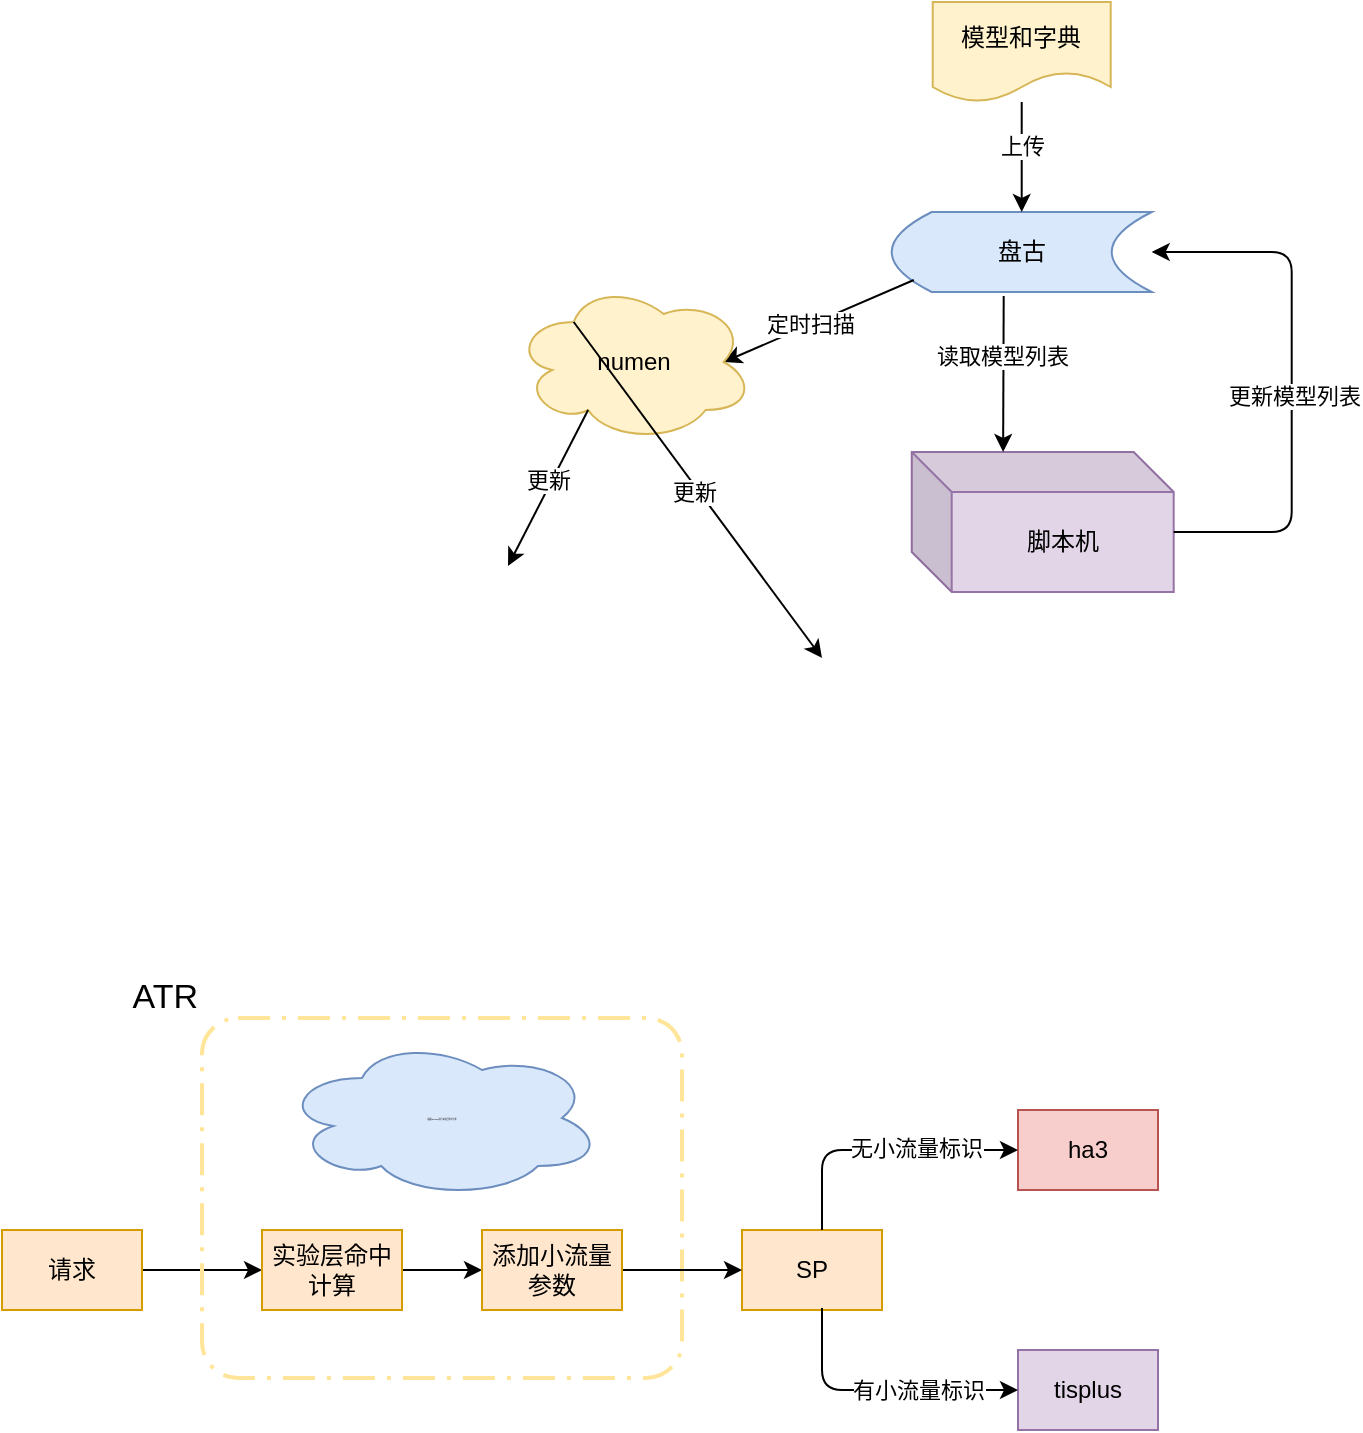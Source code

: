 <mxfile version="14.6.0" type="github" pages="4">
  <diagram id="InMWxSJefQ58CK32utLM" name="Page-1">
    <mxGraphModel dx="946" dy="1760" grid="0" gridSize="10" guides="1" tooltips="1" connect="1" arrows="1" fold="1" page="1" pageScale="1" pageWidth="827" pageHeight="1169" math="0" shadow="0">
      <root>
        <mxCell id="0" />
        <mxCell id="1" parent="0" />
        <mxCell id="3Udsocq5uYUNpA8dMBoy-1" value="SP" style="rounded=0;whiteSpace=wrap;html=1;fillColor=#ffe6cc;strokeColor=#d79b00;" vertex="1" parent="1">
          <mxGeometry x="390" y="326" width="70" height="40" as="geometry" />
        </mxCell>
        <mxCell id="3Udsocq5uYUNpA8dMBoy-2" value="ha3" style="rounded=0;whiteSpace=wrap;html=1;fillColor=#f8cecc;strokeColor=#b85450;" vertex="1" parent="1">
          <mxGeometry x="528" y="266" width="70" height="40" as="geometry" />
        </mxCell>
        <mxCell id="3Udsocq5uYUNpA8dMBoy-3" value="tisplus" style="rounded=0;whiteSpace=wrap;html=1;fillColor=#e1d5e7;strokeColor=#9673a6;" vertex="1" parent="1">
          <mxGeometry x="528" y="386" width="70" height="40" as="geometry" />
        </mxCell>
        <mxCell id="3Udsocq5uYUNpA8dMBoy-7" value="" style="endArrow=classic;html=1;entryX=0;entryY=0.5;entryDx=0;entryDy=0;" edge="1" parent="1" target="3Udsocq5uYUNpA8dMBoy-2">
          <mxGeometry width="50" height="50" relative="1" as="geometry">
            <mxPoint x="430" y="326" as="sourcePoint" />
            <mxPoint x="580" y="276" as="targetPoint" />
            <Array as="points">
              <mxPoint x="430" y="286" />
            </Array>
          </mxGeometry>
        </mxCell>
        <mxCell id="3Udsocq5uYUNpA8dMBoy-28" value="无小流量标识" style="edgeLabel;html=1;align=center;verticalAlign=middle;resizable=0;points=[];" vertex="1" connectable="0" parent="3Udsocq5uYUNpA8dMBoy-7">
          <mxGeometry x="0.253" y="1" relative="1" as="geometry">
            <mxPoint as="offset" />
          </mxGeometry>
        </mxCell>
        <mxCell id="3Udsocq5uYUNpA8dMBoy-8" value="" style="endArrow=classic;html=1;" edge="1" parent="1" target="3Udsocq5uYUNpA8dMBoy-3">
          <mxGeometry width="50" height="50" relative="1" as="geometry">
            <mxPoint x="430" y="365" as="sourcePoint" />
            <mxPoint x="580" y="406" as="targetPoint" />
            <Array as="points">
              <mxPoint x="430" y="406" />
            </Array>
          </mxGeometry>
        </mxCell>
        <mxCell id="3Udsocq5uYUNpA8dMBoy-29" value="有小流量标识" style="edgeLabel;html=1;align=center;verticalAlign=middle;resizable=0;points=[];" vertex="1" connectable="0" parent="3Udsocq5uYUNpA8dMBoy-8">
          <mxGeometry x="0.278" relative="1" as="geometry">
            <mxPoint as="offset" />
          </mxGeometry>
        </mxCell>
        <mxCell id="3Udsocq5uYUNpA8dMBoy-10" value="脚本机" style="shape=cube;whiteSpace=wrap;html=1;boundedLbl=1;backgroundOutline=1;darkOpacity=0.05;darkOpacity2=0.1;fillColor=#e1d5e7;strokeColor=#9673a6;" vertex="1" parent="1">
          <mxGeometry x="474.85" y="-63" width="131" height="70" as="geometry" />
        </mxCell>
        <mxCell id="3Udsocq5uYUNpA8dMBoy-11" value="盘古" style="shape=dataStorage;whiteSpace=wrap;html=1;fixedSize=1;fillColor=#dae8fc;strokeColor=#6c8ebf;" vertex="1" parent="1">
          <mxGeometry x="464.85" y="-183" width="130" height="40" as="geometry" />
        </mxCell>
        <mxCell id="3Udsocq5uYUNpA8dMBoy-14" value="" style="endArrow=classic;html=1;entryX=0.349;entryY=0;entryDx=0;entryDy=0;entryPerimeter=0;" edge="1" parent="1" target="3Udsocq5uYUNpA8dMBoy-10">
          <mxGeometry width="50" height="50" relative="1" as="geometry">
            <mxPoint x="520.85" y="-141" as="sourcePoint" />
            <mxPoint x="586.85" y="-163" as="targetPoint" />
          </mxGeometry>
        </mxCell>
        <mxCell id="3Udsocq5uYUNpA8dMBoy-15" value="读取模型列表" style="edgeLabel;html=1;align=center;verticalAlign=middle;resizable=0;points=[];" vertex="1" connectable="0" parent="3Udsocq5uYUNpA8dMBoy-14">
          <mxGeometry x="-0.24" y="-1" relative="1" as="geometry">
            <mxPoint as="offset" />
          </mxGeometry>
        </mxCell>
        <mxCell id="3Udsocq5uYUNpA8dMBoy-17" value="" style="endArrow=classic;html=1;entryX=1;entryY=0.5;entryDx=0;entryDy=0;" edge="1" parent="1" target="3Udsocq5uYUNpA8dMBoy-11">
          <mxGeometry width="50" height="50" relative="1" as="geometry">
            <mxPoint x="605.85" y="-23" as="sourcePoint" />
            <mxPoint x="655.85" y="-73" as="targetPoint" />
            <Array as="points">
              <mxPoint x="664.85" y="-23" />
              <mxPoint x="664.85" y="-163" />
            </Array>
          </mxGeometry>
        </mxCell>
        <mxCell id="3Udsocq5uYUNpA8dMBoy-18" value="更新模型列表" style="edgeLabel;html=1;align=center;verticalAlign=middle;resizable=0;points=[];" vertex="1" connectable="0" parent="3Udsocq5uYUNpA8dMBoy-17">
          <mxGeometry x="-0.056" y="-1" relative="1" as="geometry">
            <mxPoint as="offset" />
          </mxGeometry>
        </mxCell>
        <mxCell id="3Udsocq5uYUNpA8dMBoy-19" value="" style="endArrow=classic;html=1;exitX=0.085;exitY=0.85;exitDx=0;exitDy=0;exitPerimeter=0;entryX=0.875;entryY=0.5;entryDx=0;entryDy=0;entryPerimeter=0;" edge="1" parent="1" source="3Udsocq5uYUNpA8dMBoy-11" target="3Udsocq5uYUNpA8dMBoy-21">
          <mxGeometry width="50" height="50" relative="1" as="geometry">
            <mxPoint x="481.85" y="-108" as="sourcePoint" />
            <mxPoint x="292.85" y="56" as="targetPoint" />
          </mxGeometry>
        </mxCell>
        <mxCell id="3Udsocq5uYUNpA8dMBoy-27" value="定时扫描" style="edgeLabel;html=1;align=center;verticalAlign=middle;resizable=0;points=[];" vertex="1" connectable="0" parent="3Udsocq5uYUNpA8dMBoy-19">
          <mxGeometry x="0.083" y="-1" relative="1" as="geometry">
            <mxPoint as="offset" />
          </mxGeometry>
        </mxCell>
        <mxCell id="3Udsocq5uYUNpA8dMBoy-21" value="numen" style="ellipse;shape=cloud;whiteSpace=wrap;html=1;fillColor=#fff2cc;strokeColor=#d6b656;" vertex="1" parent="1">
          <mxGeometry x="275.85" y="-148" width="120" height="80" as="geometry" />
        </mxCell>
        <mxCell id="3Udsocq5uYUNpA8dMBoy-23" value="" style="endArrow=classic;html=1;entryX=1;entryY=0.5;entryDx=0;entryDy=0;exitX=0.25;exitY=0.25;exitDx=0;exitDy=0;exitPerimeter=0;" edge="1" parent="1" source="3Udsocq5uYUNpA8dMBoy-21">
          <mxGeometry width="50" height="50" relative="1" as="geometry">
            <mxPoint x="610" y="102" as="sourcePoint" />
            <mxPoint x="430" y="40" as="targetPoint" />
          </mxGeometry>
        </mxCell>
        <mxCell id="3Udsocq5uYUNpA8dMBoy-26" value="更新" style="edgeLabel;html=1;align=center;verticalAlign=middle;resizable=0;points=[];" vertex="1" connectable="0" parent="3Udsocq5uYUNpA8dMBoy-23">
          <mxGeometry x="-0.007" y="-2" relative="1" as="geometry">
            <mxPoint as="offset" />
          </mxGeometry>
        </mxCell>
        <mxCell id="3Udsocq5uYUNpA8dMBoy-24" value="" style="endArrow=classic;html=1;exitX=0.31;exitY=0.8;exitDx=0;exitDy=0;exitPerimeter=0;" edge="1" parent="1" source="3Udsocq5uYUNpA8dMBoy-21">
          <mxGeometry width="50" height="50" relative="1" as="geometry">
            <mxPoint x="620" y="117" as="sourcePoint" />
            <mxPoint x="273" y="-6" as="targetPoint" />
          </mxGeometry>
        </mxCell>
        <mxCell id="3Udsocq5uYUNpA8dMBoy-25" value="更新" style="edgeLabel;html=1;align=center;verticalAlign=middle;resizable=0;points=[];" vertex="1" connectable="0" parent="3Udsocq5uYUNpA8dMBoy-24">
          <mxGeometry x="-0.078" y="-2" relative="1" as="geometry">
            <mxPoint as="offset" />
          </mxGeometry>
        </mxCell>
        <mxCell id="3Udsocq5uYUNpA8dMBoy-31" value="" style="edgeStyle=orthogonalEdgeStyle;rounded=0;orthogonalLoop=1;jettySize=auto;html=1;entryX=0;entryY=0.5;entryDx=0;entryDy=0;" edge="1" parent="1" source="3Udsocq5uYUNpA8dMBoy-30" target="QUAZMzqKdQzni4FFIvR0-2">
          <mxGeometry relative="1" as="geometry">
            <mxPoint x="140" y="346" as="targetPoint" />
          </mxGeometry>
        </mxCell>
        <mxCell id="3Udsocq5uYUNpA8dMBoy-30" value="请求" style="rounded=0;whiteSpace=wrap;html=1;fillColor=#ffe6cc;strokeColor=#d79b00;" vertex="1" parent="1">
          <mxGeometry x="20" y="326" width="70" height="40" as="geometry" />
        </mxCell>
        <mxCell id="o7LHYteqBaqnLJhr1UMh-3" value="" style="edgeStyle=orthogonalEdgeStyle;rounded=0;orthogonalLoop=1;jettySize=auto;html=1;" edge="1" parent="1" source="o7LHYteqBaqnLJhr1UMh-2" target="3Udsocq5uYUNpA8dMBoy-11">
          <mxGeometry relative="1" as="geometry" />
        </mxCell>
        <mxCell id="o7LHYteqBaqnLJhr1UMh-4" value="上传" style="edgeLabel;html=1;align=center;verticalAlign=middle;resizable=0;points=[];" vertex="1" connectable="0" parent="o7LHYteqBaqnLJhr1UMh-3">
          <mxGeometry x="0.143" relative="1" as="geometry">
            <mxPoint y="-10" as="offset" />
          </mxGeometry>
        </mxCell>
        <mxCell id="o7LHYteqBaqnLJhr1UMh-2" value="模型和字典" style="shape=document;whiteSpace=wrap;html=1;boundedLbl=1;fillColor=#fff2cc;strokeColor=#d6b656;" vertex="1" parent="1">
          <mxGeometry x="485.35" y="-288" width="89" height="50" as="geometry" />
        </mxCell>
        <mxCell id="QUAZMzqKdQzni4FFIvR0-1" value="ATR" style="rounded=1;arcSize=10;dashed=1;dashPattern=8 3 1 3;strokeWidth=2;labelPosition=left;verticalLabelPosition=top;align=right;verticalAlign=bottom;fontSize=17;labelBackgroundColor=none;labelBorderColor=#FFFFFF;strokeColor=#FFE599;fillColor=none;" vertex="1" parent="1">
          <mxGeometry x="120" y="220" width="240" height="180" as="geometry" />
        </mxCell>
        <mxCell id="QUAZMzqKdQzni4FFIvR0-7" value="" style="edgeStyle=orthogonalEdgeStyle;rounded=0;orthogonalLoop=1;jettySize=auto;html=1;fontSize=17;" edge="1" parent="1" source="QUAZMzqKdQzni4FFIvR0-2" target="QUAZMzqKdQzni4FFIvR0-6">
          <mxGeometry relative="1" as="geometry" />
        </mxCell>
        <mxCell id="QUAZMzqKdQzni4FFIvR0-2" value="实验层命中计算" style="rounded=0;whiteSpace=wrap;html=1;fillColor=#ffe6cc;strokeColor=#d79b00;" vertex="1" parent="1">
          <mxGeometry x="150" y="326" width="70" height="40" as="geometry" />
        </mxCell>
        <mxCell id="QUAZMzqKdQzni4FFIvR0-13" value="" style="edgeStyle=orthogonalEdgeStyle;rounded=0;orthogonalLoop=1;jettySize=auto;html=1;fontSize=1;" edge="1" parent="1" source="QUAZMzqKdQzni4FFIvR0-6" target="3Udsocq5uYUNpA8dMBoy-1">
          <mxGeometry relative="1" as="geometry" />
        </mxCell>
        <mxCell id="QUAZMzqKdQzni4FFIvR0-6" value="添加小流量参数" style="rounded=0;whiteSpace=wrap;html=1;fillColor=#ffe6cc;strokeColor=#d79b00;" vertex="1" parent="1">
          <mxGeometry x="260" y="326" width="70" height="40" as="geometry" />
        </mxCell>
        <mxCell id="QUAZMzqKdQzni4FFIvR0-11" value="根据diu/adiu进行实验层命中计算" style="ellipse;shape=cloud;whiteSpace=wrap;html=1;labelBackgroundColor=none;fontSize=1;strokeColor=#6c8ebf;fillColor=#dae8fc;align=center;" vertex="1" parent="1">
          <mxGeometry x="160" y="230" width="160" height="80" as="geometry" />
        </mxCell>
      </root>
    </mxGraphModel>
  </diagram>
  <diagram id="Fr5Qvsz_rWNZNLgv3bYo" name="Page-2">
    <mxGraphModel dx="946" dy="591" grid="1" gridSize="10" guides="1" tooltips="1" connect="1" arrows="1" fold="1" page="1" pageScale="1" pageWidth="827" pageHeight="1169" math="0" shadow="0">
      <root>
        <mxCell id="DMfVKje9-6lWZrWYhl39-0" />
        <mxCell id="DMfVKje9-6lWZrWYhl39-1" parent="DMfVKje9-6lWZrWYhl39-0" />
        <mxCell id="DMfVKje9-6lWZrWYhl39-4" value="" style="edgeStyle=orthogonalEdgeStyle;rounded=0;orthogonalLoop=1;jettySize=auto;html=1;" edge="1" parent="DMfVKje9-6lWZrWYhl39-1" source="DMfVKje9-6lWZrWYhl39-2">
          <mxGeometry relative="1" as="geometry">
            <mxPoint x="130" y="250" as="targetPoint" />
          </mxGeometry>
        </mxCell>
        <mxCell id="DMfVKje9-6lWZrWYhl39-2" value="请求" style="rounded=0;whiteSpace=wrap;html=1;" vertex="1" parent="DMfVKje9-6lWZrWYhl39-1">
          <mxGeometry x="30" y="230" width="70" height="40" as="geometry" />
        </mxCell>
        <mxCell id="DMfVKje9-6lWZrWYhl39-3" value="首次查询ha3" style="rounded=0;whiteSpace=wrap;html=1;" vertex="1" parent="DMfVKje9-6lWZrWYhl39-1">
          <mxGeometry x="180" y="190" width="70" height="40" as="geometry" />
        </mxCell>
        <mxCell id="DMfVKje9-6lWZrWYhl39-6" value="ha3" style="rounded=0;whiteSpace=wrap;html=1;" vertex="1" parent="DMfVKje9-6lWZrWYhl39-1">
          <mxGeometry x="344" y="240" width="70" height="40" as="geometry" />
        </mxCell>
        <mxCell id="7FfDhBjiLisVNQ2HsncF-1" value="SP" style="rounded=1;arcSize=10;dashed=1;dashPattern=8 3 1 3;strokeWidth=2;labelPosition=left;verticalLabelPosition=top;align=right;verticalAlign=bottom;fontSize=17;labelBackgroundColor=none;labelBorderColor=#FFFFFF;strokeColor=#FFE599;fillColor=none;" vertex="1" parent="DMfVKje9-6lWZrWYhl39-1">
          <mxGeometry x="414" y="690" width="390" height="230" as="geometry" />
        </mxCell>
        <mxCell id="7FfDhBjiLisVNQ2HsncF-3" value="" style="endArrow=classic;html=1;fontSize=17;entryX=0.5;entryY=0;entryDx=0;entryDy=0;" edge="1" parent="DMfVKje9-6lWZrWYhl39-1" target="DMfVKje9-6lWZrWYhl39-6">
          <mxGeometry width="50" height="50" relative="1" as="geometry">
            <mxPoint x="250" y="210" as="sourcePoint" />
            <mxPoint x="300" y="160" as="targetPoint" />
            <Array as="points">
              <mxPoint x="379" y="210" />
            </Array>
          </mxGeometry>
        </mxCell>
        <mxCell id="7FfDhBjiLisVNQ2HsncF-4" value="" style="endArrow=classic;html=1;fontSize=17;" edge="1" parent="DMfVKje9-6lWZrWYhl39-1">
          <mxGeometry width="50" height="50" relative="1" as="geometry">
            <mxPoint x="380" y="280" as="sourcePoint" />
            <mxPoint x="380" y="310" as="targetPoint" />
          </mxGeometry>
        </mxCell>
        <mxCell id="7FfDhBjiLisVNQ2HsncF-7" value="" style="edgeStyle=orthogonalEdgeStyle;rounded=0;orthogonalLoop=1;jettySize=auto;html=1;fontSize=17;" edge="1" parent="DMfVKje9-6lWZrWYhl39-1" source="7FfDhBjiLisVNQ2HsncF-5" target="DMfVKje9-6lWZrWYhl39-6">
          <mxGeometry relative="1" as="geometry" />
        </mxCell>
        <mxCell id="7FfDhBjiLisVNQ2HsncF-5" value="rerank" style="rounded=0;whiteSpace=wrap;html=1;" vertex="1" parent="DMfVKje9-6lWZrWYhl39-1">
          <mxGeometry x="344" y="310" width="70" height="40" as="geometry" />
        </mxCell>
        <mxCell id="7FfDhBjiLisVNQ2HsncF-6" value="rerank" style="rounded=0;whiteSpace=wrap;html=1;" vertex="1" parent="DMfVKje9-6lWZrWYhl39-1">
          <mxGeometry x="344" y="400" width="70" height="40" as="geometry" />
        </mxCell>
        <mxCell id="uHaaAcJZc0aL5Bp3noft-0" value="请求" style="rounded=0;whiteSpace=wrap;html=1;" vertex="1" parent="DMfVKje9-6lWZrWYhl39-1">
          <mxGeometry x="30" y="500" width="70" height="40" as="geometry" />
        </mxCell>
        <mxCell id="uHaaAcJZc0aL5Bp3noft-2" value="" style="endArrow=classic;html=1;fontSize=17;" edge="1" parent="DMfVKje9-6lWZrWYhl39-1">
          <mxGeometry width="50" height="50" relative="1" as="geometry">
            <mxPoint x="100" y="520" as="sourcePoint" />
            <mxPoint x="140" y="520" as="targetPoint" />
          </mxGeometry>
        </mxCell>
      </root>
    </mxGraphModel>
  </diagram>
  <diagram id="VsYyY-S2Khf_eNB9ANK5" name="Page-3">
    <mxGraphModel dx="1113" dy="695" grid="1" gridSize="10" guides="1" tooltips="1" connect="1" arrows="1" fold="1" page="1" pageScale="1" pageWidth="827" pageHeight="1169" math="0" shadow="0">
      <root>
        <mxCell id="Fb3Vbyb_wcegGsJc0K8B-0" />
        <mxCell id="Fb3Vbyb_wcegGsJc0K8B-1" parent="Fb3Vbyb_wcegGsJc0K8B-0" />
        <mxCell id="Fb3Vbyb_wcegGsJc0K8B-7" value="" style="edgeStyle=orthogonalEdgeStyle;rounded=0;orthogonalLoop=1;jettySize=auto;html=1;fontSize=17;entryX=0.5;entryY=0;entryDx=0;entryDy=0;" edge="1" parent="Fb3Vbyb_wcegGsJc0K8B-1" source="Fb3Vbyb_wcegGsJc0K8B-5" target="Fb3Vbyb_wcegGsJc0K8B-10">
          <mxGeometry relative="1" as="geometry">
            <mxPoint x="250" y="270" as="targetPoint" />
          </mxGeometry>
        </mxCell>
        <mxCell id="Fb3Vbyb_wcegGsJc0K8B-16" value="筛选请求" style="edgeLabel;html=1;align=center;verticalAlign=middle;resizable=0;points=[];fontSize=17;" vertex="1" connectable="0" parent="Fb3Vbyb_wcegGsJc0K8B-7">
          <mxGeometry x="-0.075" y="-3" relative="1" as="geometry">
            <mxPoint as="offset" />
          </mxGeometry>
        </mxCell>
        <mxCell id="Fb3Vbyb_wcegGsJc0K8B-5" value="&amp;nbsp;snowman" style="rounded=0;whiteSpace=wrap;html=1;labelBackgroundColor=none;fontSize=17;strokeColor=#000000;fillColor=none;gradientColor=none;align=center;" vertex="1" parent="Fb3Vbyb_wcegGsJc0K8B-1">
          <mxGeometry x="190" y="420" width="120" height="40" as="geometry" />
        </mxCell>
        <mxCell id="Fb3Vbyb_wcegGsJc0K8B-13" value="" style="edgeStyle=orthogonalEdgeStyle;rounded=0;orthogonalLoop=1;jettySize=auto;html=1;fontSize=17;" edge="1" parent="Fb3Vbyb_wcegGsJc0K8B-1" source="Fb3Vbyb_wcegGsJc0K8B-10" target="Fb3Vbyb_wcegGsJc0K8B-12">
          <mxGeometry relative="1" as="geometry" />
        </mxCell>
        <mxCell id="Fb3Vbyb_wcegGsJc0K8B-10" value="US" style="whiteSpace=wrap;html=1;rounded=0;fontSize=17;fillColor=none;" vertex="1" parent="Fb3Vbyb_wcegGsJc0K8B-1">
          <mxGeometry x="190" y="510" width="120" height="40" as="geometry" />
        </mxCell>
        <mxCell id="Fb3Vbyb_wcegGsJc0K8B-15" value="" style="edgeStyle=orthogonalEdgeStyle;rounded=0;orthogonalLoop=1;jettySize=auto;html=1;fontSize=17;" edge="1" parent="Fb3Vbyb_wcegGsJc0K8B-1" source="Fb3Vbyb_wcegGsJc0K8B-12" target="Fb3Vbyb_wcegGsJc0K8B-14">
          <mxGeometry relative="1" as="geometry" />
        </mxCell>
        <mxCell id="Fb3Vbyb_wcegGsJc0K8B-12" value="SP" style="whiteSpace=wrap;html=1;rounded=0;fontSize=17;fillColor=none;" vertex="1" parent="Fb3Vbyb_wcegGsJc0K8B-1">
          <mxGeometry x="190" y="585" width="120" height="35" as="geometry" />
        </mxCell>
        <mxCell id="Fb3Vbyb_wcegGsJc0K8B-14" value="HA3" style="whiteSpace=wrap;html=1;rounded=0;fontSize=17;fillColor=none;" vertex="1" parent="Fb3Vbyb_wcegGsJc0K8B-1">
          <mxGeometry x="190" y="830" width="120" height="60" as="geometry" />
        </mxCell>
        <mxCell id="Fb3Vbyb_wcegGsJc0K8B-17" value="" style="shape=document;whiteSpace=wrap;html=1;boundedLbl=1;labelBackgroundColor=none;fontSize=17;strokeColor=#000000;fillColor=none;gradientColor=none;align=center;" vertex="1" parent="Fb3Vbyb_wcegGsJc0K8B-1">
          <mxGeometry x="690" y="920" width="120" height="80" as="geometry" />
        </mxCell>
        <mxCell id="Fb3Vbyb_wcegGsJc0K8B-20" value="" style="rounded=0;whiteSpace=wrap;html=1;labelBackgroundColor=none;fontSize=17;strokeColor=#000000;fillColor=none;gradientColor=none;align=center;" vertex="1" parent="Fb3Vbyb_wcegGsJc0K8B-1">
          <mxGeometry x="670" y="1020" width="120" height="60" as="geometry" />
        </mxCell>
        <mxCell id="Fb3Vbyb_wcegGsJc0K8B-21" value="cms" style="rounded=0;whiteSpace=wrap;html=1;labelBackgroundColor=none;fontSize=17;strokeColor=#000000;fillColor=none;gradientColor=none;align=center;" vertex="1" parent="Fb3Vbyb_wcegGsJc0K8B-1">
          <mxGeometry x="40" y="950" width="80" height="40" as="geometry" />
        </mxCell>
        <mxCell id="Fb3Vbyb_wcegGsJc0K8B-22" value="cp" style="rounded=0;whiteSpace=wrap;html=1;labelBackgroundColor=none;fontSize=17;strokeColor=#000000;fillColor=none;gradientColor=none;align=center;" vertex="1" parent="Fb3Vbyb_wcegGsJc0K8B-1">
          <mxGeometry x="40" y="1010" width="80" height="40" as="geometry" />
        </mxCell>
        <mxCell id="Fb3Vbyb_wcegGsJc0K8B-25" value="" style="endArrow=classic;html=1;fontSize=17;entryX=0;entryY=0.25;entryDx=0;entryDy=0;" edge="1" parent="Fb3Vbyb_wcegGsJc0K8B-1" target="Fb3Vbyb_wcegGsJc0K8B-27">
          <mxGeometry width="50" height="50" relative="1" as="geometry">
            <mxPoint x="120" y="970" as="sourcePoint" />
            <mxPoint x="192" y="984" as="targetPoint" />
          </mxGeometry>
        </mxCell>
        <mxCell id="Fb3Vbyb_wcegGsJc0K8B-26" value="" style="endArrow=classic;html=1;fontSize=17;entryX=0;entryY=0.75;entryDx=0;entryDy=0;" edge="1" parent="Fb3Vbyb_wcegGsJc0K8B-1" target="Fb3Vbyb_wcegGsJc0K8B-27">
          <mxGeometry width="50" height="50" relative="1" as="geometry">
            <mxPoint x="120" y="1030" as="sourcePoint" />
            <mxPoint x="194.286" y="1011.429" as="targetPoint" />
          </mxGeometry>
        </mxCell>
        <mxCell id="QehRnNi3psExH2u3r8p9-2" value="" style="edgeStyle=orthogonalEdgeStyle;rounded=0;orthogonalLoop=1;jettySize=auto;html=1;fontSize=17;" edge="1" parent="Fb3Vbyb_wcegGsJc0K8B-1" source="Fb3Vbyb_wcegGsJc0K8B-27">
          <mxGeometry relative="1" as="geometry">
            <mxPoint x="320" y="995" as="targetPoint" />
          </mxGeometry>
        </mxCell>
        <mxCell id="Fb3Vbyb_wcegGsJc0K8B-27" value="offline build" style="rounded=0;whiteSpace=wrap;html=1;labelBackgroundColor=none;fontSize=17;strokeColor=#000000;fillColor=none;gradientColor=none;align=center;" vertex="1" parent="Fb3Vbyb_wcegGsJc0K8B-1">
          <mxGeometry x="190" y="970" width="90" height="50" as="geometry" />
        </mxCell>
        <mxCell id="QehRnNi3psExH2u3r8p9-0" value="盘古" style="shape=dataStorage;whiteSpace=wrap;html=1;fixedSize=1;labelBackgroundColor=none;fontSize=17;strokeColor=#000000;fillColor=none;gradientColor=none;align=center;" vertex="1" parent="Fb3Vbyb_wcegGsJc0K8B-1">
          <mxGeometry x="610" y="750" width="116" height="50" as="geometry" />
        </mxCell>
        <mxCell id="QehRnNi3psExH2u3r8p9-7" value="ha3" style="rounded=0;whiteSpace=wrap;html=1;labelBackgroundColor=none;fontSize=17;strokeColor=#000000;fillColor=none;gradientColor=none;align=center;" vertex="1" parent="Fb3Vbyb_wcegGsJc0K8B-1">
          <mxGeometry x="320" y="975" width="80" height="40" as="geometry" />
        </mxCell>
        <mxCell id="QehRnNi3psExH2u3r8p9-8" value="snowman" style="rounded=0;whiteSpace=wrap;html=1;labelBackgroundColor=none;fontSize=17;strokeColor=#000000;fillColor=none;gradientColor=none;align=center;" vertex="1" parent="Fb3Vbyb_wcegGsJc0K8B-1">
          <mxGeometry x="400" y="770" width="110" height="40" as="geometry" />
        </mxCell>
      </root>
    </mxGraphModel>
  </diagram>
  <diagram id="1wr5tkjU_7LuXbbEVct7" name="Page-4">
    <mxGraphModel dx="1113" dy="735" grid="0" gridSize="10" guides="1" tooltips="1" connect="1" arrows="1" fold="1" page="1" pageScale="1" pageWidth="827" pageHeight="1169" math="0" shadow="0">
      <root>
        <mxCell id="iWLcPkkFKAIdck-1xC_d-0" />
        <mxCell id="iWLcPkkFKAIdck-1xC_d-1" parent="iWLcPkkFKAIdck-1xC_d-0" />
        <mxCell id="CclptQghxbOVoEWUXeUS-0" value="amap" style="rounded=0;whiteSpace=wrap;html=1;labelBackgroundColor=none;fontSize=1;strokeColor=#d79b00;fillColor=#ffe6cc;align=center;" vertex="1" parent="iWLcPkkFKAIdck-1xC_d-1">
          <mxGeometry x="172" y="86" width="60" height="30" as="geometry" />
        </mxCell>
        <mxCell id="CclptQghxbOVoEWUXeUS-1" value="车机" style="rounded=0;whiteSpace=wrap;html=1;labelBackgroundColor=none;fontSize=1;strokeColor=#d79b00;fillColor=#ffe6cc;align=center;" vertex="1" parent="iWLcPkkFKAIdck-1xC_d-1">
          <mxGeometry x="272" y="86" width="60" height="30" as="geometry" />
        </mxCell>
        <mxCell id="CclptQghxbOVoEWUXeUS-2" value="snowman" style="rounded=0;whiteSpace=wrap;html=1;labelBackgroundColor=none;fontSize=1;strokeColor=#d79b00;fillColor=#ffe6cc;align=center;" vertex="1" parent="iWLcPkkFKAIdck-1xC_d-1">
          <mxGeometry x="372" y="86" width="60" height="30" as="geometry" />
        </mxCell>
        <mxCell id="CclptQghxbOVoEWUXeUS-3" value="api" style="rounded=0;whiteSpace=wrap;html=1;labelBackgroundColor=none;fontSize=1;strokeColor=#d79b00;fillColor=#ffe6cc;align=center;" vertex="1" parent="iWLcPkkFKAIdck-1xC_d-1">
          <mxGeometry x="472" y="86" width="60" height="30" as="geometry" />
        </mxCell>
        <mxCell id="CclptQghxbOVoEWUXeUS-6" value="" style="edgeStyle=orthogonalEdgeStyle;rounded=0;orthogonalLoop=1;jettySize=auto;html=1;fontSize=1;" edge="1" parent="iWLcPkkFKAIdck-1xC_d-1" source="CclptQghxbOVoEWUXeUS-4" target="CclptQghxbOVoEWUXeUS-5">
          <mxGeometry relative="1" as="geometry" />
        </mxCell>
        <mxCell id="CclptQghxbOVoEWUXeUS-4" value="AOS" style="rounded=0;whiteSpace=wrap;html=1;labelBackgroundColor=none;fontSize=1;strokeColor=#6c8ebf;fillColor=#dae8fc;align=center;" vertex="1" parent="iWLcPkkFKAIdck-1xC_d-1">
          <mxGeometry x="272" y="166" width="160" height="30" as="geometry" />
        </mxCell>
        <mxCell id="CclptQghxbOVoEWUXeUS-16" value="" style="edgeStyle=orthogonalEdgeStyle;rounded=0;orthogonalLoop=1;jettySize=auto;html=1;fontSize=1;" edge="1" parent="iWLcPkkFKAIdck-1xC_d-1" source="CclptQghxbOVoEWUXeUS-5" target="CclptQghxbOVoEWUXeUS-15">
          <mxGeometry relative="1" as="geometry" />
        </mxCell>
        <mxCell id="ewGSKL533kZsGU40IMoI-4" value="" style="edgeStyle=orthogonalEdgeStyle;rounded=0;orthogonalLoop=1;jettySize=auto;html=1;fontSize=11;entryX=0;entryY=0.5;entryDx=0;entryDy=0;" edge="1" parent="iWLcPkkFKAIdck-1xC_d-1" source="CclptQghxbOVoEWUXeUS-5" target="ewGSKL533kZsGU40IMoI-0">
          <mxGeometry relative="1" as="geometry" />
        </mxCell>
        <mxCell id="CclptQghxbOVoEWUXeUS-5" value="ATR" style="rounded=0;whiteSpace=wrap;html=1;labelBackgroundColor=none;fontSize=1;strokeColor=#9673a6;fillColor=#e1d5e7;align=center;" vertex="1" parent="iWLcPkkFKAIdck-1xC_d-1">
          <mxGeometry x="272" y="216" width="160" height="30" as="geometry" />
        </mxCell>
        <mxCell id="CclptQghxbOVoEWUXeUS-7" value="" style="endArrow=classic;html=1;fontSize=1;" edge="1" parent="iWLcPkkFKAIdck-1xC_d-1">
          <mxGeometry width="50" height="50" relative="1" as="geometry">
            <mxPoint x="202" y="116" as="sourcePoint" />
            <mxPoint x="202" y="146" as="targetPoint" />
          </mxGeometry>
        </mxCell>
        <mxCell id="CclptQghxbOVoEWUXeUS-9" value="" style="endArrow=classic;html=1;fontSize=1;" edge="1" parent="iWLcPkkFKAIdck-1xC_d-1">
          <mxGeometry width="50" height="50" relative="1" as="geometry">
            <mxPoint x="301.5" y="116" as="sourcePoint" />
            <mxPoint x="301.5" y="146" as="targetPoint" />
          </mxGeometry>
        </mxCell>
        <mxCell id="CclptQghxbOVoEWUXeUS-10" value="" style="endArrow=classic;html=1;fontSize=1;" edge="1" parent="iWLcPkkFKAIdck-1xC_d-1">
          <mxGeometry width="50" height="50" relative="1" as="geometry">
            <mxPoint x="401.5" y="116" as="sourcePoint" />
            <mxPoint x="401.5" y="146" as="targetPoint" />
          </mxGeometry>
        </mxCell>
        <mxCell id="CclptQghxbOVoEWUXeUS-11" value="" style="endArrow=classic;html=1;fontSize=1;" edge="1" parent="iWLcPkkFKAIdck-1xC_d-1">
          <mxGeometry width="50" height="50" relative="1" as="geometry">
            <mxPoint x="501.5" y="116" as="sourcePoint" />
            <mxPoint x="501.5" y="146" as="targetPoint" />
          </mxGeometry>
        </mxCell>
        <mxCell id="CclptQghxbOVoEWUXeUS-12" value="" style="endArrow=none;html=1;fontSize=1;" edge="1" parent="iWLcPkkFKAIdck-1xC_d-1">
          <mxGeometry width="50" height="50" relative="1" as="geometry">
            <mxPoint x="202" y="146" as="sourcePoint" />
            <mxPoint x="502" y="146" as="targetPoint" />
          </mxGeometry>
        </mxCell>
        <mxCell id="CclptQghxbOVoEWUXeUS-13" value="" style="endArrow=classic;html=1;fontSize=1;entryX=0.563;entryY=0;entryDx=0;entryDy=0;entryPerimeter=0;" edge="1" parent="iWLcPkkFKAIdck-1xC_d-1">
          <mxGeometry width="50" height="50" relative="1" as="geometry">
            <mxPoint x="352" y="146" as="sourcePoint" />
            <mxPoint x="352.08" y="166" as="targetPoint" />
          </mxGeometry>
        </mxCell>
        <mxCell id="CclptQghxbOVoEWUXeUS-14" value="sug" style="rounded=0;whiteSpace=wrap;html=1;labelBackgroundColor=none;fontSize=1;strokeColor=#d79b00;fillColor=#ffe6cc;align=center;" vertex="1" parent="iWLcPkkFKAIdck-1xC_d-1">
          <mxGeometry x="172" y="357" width="60" height="30" as="geometry" />
        </mxCell>
        <mxCell id="CclptQghxbOVoEWUXeUS-15" value="US" style="rounded=0;whiteSpace=wrap;html=1;labelBackgroundColor=none;fontSize=1;strokeColor=#d6b656;fillColor=#fff2cc;align=center;" vertex="1" parent="iWLcPkkFKAIdck-1xC_d-1">
          <mxGeometry x="272" y="266" width="160" height="30" as="geometry" />
        </mxCell>
        <mxCell id="CclptQghxbOVoEWUXeUS-47" value="" style="edgeStyle=orthogonalEdgeStyle;rounded=0;orthogonalLoop=1;jettySize=auto;html=1;fontSize=1;" edge="1" parent="iWLcPkkFKAIdck-1xC_d-1" source="CclptQghxbOVoEWUXeUS-18" target="CclptQghxbOVoEWUXeUS-44">
          <mxGeometry relative="1" as="geometry" />
        </mxCell>
        <mxCell id="ewGSKL533kZsGU40IMoI-11" value="请求opendi" style="edgeLabel;html=1;align=center;verticalAlign=middle;resizable=0;points=[];fontSize=11;" vertex="1" connectable="0" parent="CclptQghxbOVoEWUXeUS-47">
          <mxGeometry x="0.438" y="-3" relative="1" as="geometry">
            <mxPoint as="offset" />
          </mxGeometry>
        </mxCell>
        <mxCell id="CclptQghxbOVoEWUXeUS-48" value="" style="edgeStyle=orthogonalEdgeStyle;rounded=0;orthogonalLoop=1;jettySize=auto;html=1;fontSize=1;" edge="1" parent="iWLcPkkFKAIdck-1xC_d-1" source="CclptQghxbOVoEWUXeUS-18" target="CclptQghxbOVoEWUXeUS-14">
          <mxGeometry relative="1" as="geometry" />
        </mxCell>
        <mxCell id="CclptQghxbOVoEWUXeUS-18" value="sp" style="rounded=0;whiteSpace=wrap;html=1;labelBackgroundColor=none;fontSize=1;strokeColor=#d79b00;fillColor=#ffe6cc;align=center;" vertex="1" parent="iWLcPkkFKAIdck-1xC_d-1">
          <mxGeometry x="282" y="357" width="60" height="30" as="geometry" />
        </mxCell>
        <mxCell id="CclptQghxbOVoEWUXeUS-51" value="" style="edgeStyle=orthogonalEdgeStyle;rounded=0;orthogonalLoop=1;jettySize=auto;html=1;fontSize=1;" edge="1" parent="iWLcPkkFKAIdck-1xC_d-1" source="CclptQghxbOVoEWUXeUS-19" target="CclptQghxbOVoEWUXeUS-45">
          <mxGeometry relative="1" as="geometry" />
        </mxCell>
        <mxCell id="ewGSKL533kZsGU40IMoI-10" value="请求ha3/tisplus" style="edgeLabel;html=1;align=center;verticalAlign=middle;resizable=0;points=[];fontSize=11;" vertex="1" connectable="0" parent="CclptQghxbOVoEWUXeUS-51">
          <mxGeometry x="0.371" relative="1" as="geometry">
            <mxPoint as="offset" />
          </mxGeometry>
        </mxCell>
        <mxCell id="CclptQghxbOVoEWUXeUS-19" value="bast" style="rounded=0;whiteSpace=wrap;html=1;labelBackgroundColor=none;fontSize=1;strokeColor=#d79b00;fillColor=#ffe6cc;align=center;" vertex="1" parent="iWLcPkkFKAIdck-1xC_d-1">
          <mxGeometry x="382" y="357" width="60" height="30" as="geometry" />
        </mxCell>
        <mxCell id="CclptQghxbOVoEWUXeUS-20" value="dm" style="rounded=0;whiteSpace=wrap;html=1;labelBackgroundColor=none;fontSize=1;strokeColor=#d79b00;fillColor=#ffe6cc;align=center;" vertex="1" parent="iWLcPkkFKAIdck-1xC_d-1">
          <mxGeometry x="482" y="357" width="60" height="30" as="geometry" />
        </mxCell>
        <mxCell id="CclptQghxbOVoEWUXeUS-21" value="" style="endArrow=classic;html=1;fontSize=1;" edge="1" parent="iWLcPkkFKAIdck-1xC_d-1">
          <mxGeometry width="50" height="50" relative="1" as="geometry">
            <mxPoint x="201.5" y="327" as="sourcePoint" />
            <mxPoint x="201.5" y="357" as="targetPoint" />
          </mxGeometry>
        </mxCell>
        <mxCell id="CclptQghxbOVoEWUXeUS-22" value="" style="endArrow=classic;html=1;fontSize=1;" edge="1" parent="iWLcPkkFKAIdck-1xC_d-1">
          <mxGeometry width="50" height="50" relative="1" as="geometry">
            <mxPoint x="312" y="326" as="sourcePoint" />
            <mxPoint x="312" y="356" as="targetPoint" />
          </mxGeometry>
        </mxCell>
        <mxCell id="CclptQghxbOVoEWUXeUS-23" value="" style="endArrow=classic;html=1;fontSize=1;" edge="1" parent="iWLcPkkFKAIdck-1xC_d-1">
          <mxGeometry width="50" height="50" relative="1" as="geometry">
            <mxPoint x="412" y="326" as="sourcePoint" />
            <mxPoint x="412" y="356" as="targetPoint" />
          </mxGeometry>
        </mxCell>
        <mxCell id="CclptQghxbOVoEWUXeUS-24" value="" style="endArrow=classic;html=1;fontSize=1;" edge="1" parent="iWLcPkkFKAIdck-1xC_d-1">
          <mxGeometry width="50" height="50" relative="1" as="geometry">
            <mxPoint x="515" y="326" as="sourcePoint" />
            <mxPoint x="515" y="356" as="targetPoint" />
          </mxGeometry>
        </mxCell>
        <mxCell id="CclptQghxbOVoEWUXeUS-25" value="" style="endArrow=none;html=1;fontSize=1;" edge="1" parent="iWLcPkkFKAIdck-1xC_d-1">
          <mxGeometry width="50" height="50" relative="1" as="geometry">
            <mxPoint x="200" y="326" as="sourcePoint" />
            <mxPoint x="512" y="326" as="targetPoint" />
          </mxGeometry>
        </mxCell>
        <mxCell id="CclptQghxbOVoEWUXeUS-27" value="" style="endArrow=classic;html=1;fontSize=1;" edge="1" parent="iWLcPkkFKAIdck-1xC_d-1">
          <mxGeometry width="50" height="50" relative="1" as="geometry">
            <mxPoint x="352" y="296" as="sourcePoint" />
            <mxPoint x="352" y="326" as="targetPoint" />
          </mxGeometry>
        </mxCell>
        <mxCell id="CclptQghxbOVoEWUXeUS-35" value="" style="edgeStyle=orthogonalEdgeStyle;rounded=0;orthogonalLoop=1;jettySize=auto;html=1;fontSize=1;" edge="1" parent="iWLcPkkFKAIdck-1xC_d-1" source="CclptQghxbOVoEWUXeUS-28" target="CclptQghxbOVoEWUXeUS-32">
          <mxGeometry relative="1" as="geometry" />
        </mxCell>
        <mxCell id="ewGSKL533kZsGU40IMoI-12" value="请求模型" style="edgeLabel;html=1;align=center;verticalAlign=middle;resizable=0;points=[];fontSize=11;" vertex="1" connectable="0" parent="CclptQghxbOVoEWUXeUS-35">
          <mxGeometry x="0.236" y="1" relative="1" as="geometry">
            <mxPoint as="offset" />
          </mxGeometry>
        </mxCell>
        <mxCell id="CclptQghxbOVoEWUXeUS-28" value="qr" style="rounded=0;whiteSpace=wrap;html=1;labelBackgroundColor=none;fontSize=1;strokeColor=#10739e;fillColor=#b1ddf0;align=center;" vertex="1" parent="iWLcPkkFKAIdck-1xC_d-1">
          <mxGeometry x="172" y="426" width="60" height="30" as="geometry" />
        </mxCell>
        <mxCell id="CclptQghxbOVoEWUXeUS-29" value="rgeo" style="rounded=0;whiteSpace=wrap;html=1;labelBackgroundColor=none;fontSize=1;strokeColor=#d79b00;fillColor=#ffe6cc;align=center;" vertex="1" parent="iWLcPkkFKAIdck-1xC_d-1">
          <mxGeometry x="62" y="476" width="60" height="30" as="geometry" />
        </mxCell>
        <mxCell id="CclptQghxbOVoEWUXeUS-30" value="geo" style="rounded=0;whiteSpace=wrap;html=1;labelBackgroundColor=none;fontSize=1;strokeColor=#d79b00;fillColor=#ffe6cc;align=center;" vertex="1" parent="iWLcPkkFKAIdck-1xC_d-1">
          <mxGeometry x="62" y="526" width="60" height="30" as="geometry" />
        </mxCell>
        <mxCell id="CclptQghxbOVoEWUXeUS-31" value="sima" style="rounded=0;whiteSpace=wrap;html=1;labelBackgroundColor=none;fontSize=1;strokeColor=#d79b00;fillColor=#ffe6cc;align=center;" vertex="1" parent="iWLcPkkFKAIdck-1xC_d-1">
          <mxGeometry x="172" y="506" width="60" height="30" as="geometry" />
        </mxCell>
        <mxCell id="CclptQghxbOVoEWUXeUS-32" value="ms" style="rounded=0;whiteSpace=wrap;html=1;labelBackgroundColor=none;fontSize=1;strokeColor=#d79b00;fillColor=#ffe6cc;align=center;" vertex="1" parent="iWLcPkkFKAIdck-1xC_d-1">
          <mxGeometry x="102" y="286" width="60" height="30" as="geometry" />
        </mxCell>
        <mxCell id="CclptQghxbOVoEWUXeUS-42" value="" style="endArrow=classic;html=1;fontSize=1;entryX=0.5;entryY=0;entryDx=0;entryDy=0;" edge="1" parent="iWLcPkkFKAIdck-1xC_d-1" target="CclptQghxbOVoEWUXeUS-31">
          <mxGeometry width="50" height="50" relative="1" as="geometry">
            <mxPoint x="202" y="456" as="sourcePoint" />
            <mxPoint x="142" y="516" as="targetPoint" />
          </mxGeometry>
        </mxCell>
        <mxCell id="ewGSKL533kZsGU40IMoI-7" value="纠错" style="edgeLabel;html=1;align=center;verticalAlign=middle;resizable=0;points=[];fontSize=11;" vertex="1" connectable="0" parent="CclptQghxbOVoEWUXeUS-42">
          <mxGeometry x="-0.133" relative="1" as="geometry">
            <mxPoint as="offset" />
          </mxGeometry>
        </mxCell>
        <mxCell id="CclptQghxbOVoEWUXeUS-44" value="opendi" style="rounded=0;whiteSpace=wrap;html=1;labelBackgroundColor=none;fontSize=1;strokeColor=#9673a6;fillColor=#e1d5e7;align=center;" vertex="1" parent="iWLcPkkFKAIdck-1xC_d-1">
          <mxGeometry x="282" y="476" width="60" height="30" as="geometry" />
        </mxCell>
        <mxCell id="CclptQghxbOVoEWUXeUS-45" value="ha3/tisplus" style="rounded=0;whiteSpace=wrap;html=1;labelBackgroundColor=none;fontSize=1;fillColor=#cdeb8b;align=center;strokeColor=#36393d;" vertex="1" parent="iWLcPkkFKAIdck-1xC_d-1">
          <mxGeometry x="372" y="476" width="80" height="30" as="geometry" />
        </mxCell>
        <mxCell id="CclptQghxbOVoEWUXeUS-49" value="" style="endArrow=classic;html=1;fontSize=1;" edge="1" parent="iWLcPkkFKAIdck-1xC_d-1">
          <mxGeometry width="50" height="50" relative="1" as="geometry">
            <mxPoint x="312" y="386" as="sourcePoint" />
            <mxPoint x="132" y="407" as="targetPoint" />
            <Array as="points">
              <mxPoint x="312" y="407" />
            </Array>
          </mxGeometry>
        </mxCell>
        <mxCell id="CclptQghxbOVoEWUXeUS-52" value="" style="endArrow=classic;html=1;fontSize=1;" edge="1" parent="iWLcPkkFKAIdck-1xC_d-1">
          <mxGeometry width="50" height="50" relative="1" as="geometry">
            <mxPoint x="412" y="386" as="sourcePoint" />
            <mxPoint x="312" y="431" as="targetPoint" />
            <Array as="points">
              <mxPoint x="412" y="431" />
              <mxPoint x="372" y="431" />
            </Array>
          </mxGeometry>
        </mxCell>
        <mxCell id="CclptQghxbOVoEWUXeUS-53" value="" style="endArrow=classic;html=1;fontSize=1;" edge="1" parent="iWLcPkkFKAIdck-1xC_d-1">
          <mxGeometry width="50" height="50" relative="1" as="geometry">
            <mxPoint x="312" y="387" as="sourcePoint" />
            <mxPoint x="412" y="406" as="targetPoint" />
            <Array as="points">
              <mxPoint x="312" y="406" />
            </Array>
          </mxGeometry>
        </mxCell>
        <mxCell id="ewGSKL533kZsGU40IMoI-0" value="延迟环境" style="rounded=1;arcSize=10;dashed=1;dashPattern=8 3 1 3;strokeWidth=2;labelPosition=right;verticalLabelPosition=top;align=left;verticalAlign=bottom;fontSize=11;labelBackgroundColor=none;labelBorderColor=#FFFFFF;strokeColor=#FFE599;fillColor=none;" vertex="1" parent="iWLcPkkFKAIdck-1xC_d-1">
          <mxGeometry x="512" y="173.5" width="130" height="115" as="geometry" />
        </mxCell>
        <mxCell id="ewGSKL533kZsGU40IMoI-1" value="sp cache" style="rounded=0;whiteSpace=wrap;html=1;labelBackgroundColor=none;fontSize=1;strokeColor=#d79b00;fillColor=#ffe6cc;align=center;" vertex="1" parent="iWLcPkkFKAIdck-1xC_d-1">
          <mxGeometry x="532" y="196" width="80" height="30" as="geometry" />
        </mxCell>
        <mxCell id="ewGSKL533kZsGU40IMoI-2" value="bast cache" style="rounded=0;whiteSpace=wrap;html=1;labelBackgroundColor=none;fontSize=1;strokeColor=#d79b00;fillColor=#ffe6cc;align=center;" vertex="1" parent="iWLcPkkFKAIdck-1xC_d-1">
          <mxGeometry x="532" y="246" width="80" height="30" as="geometry" />
        </mxCell>
        <mxCell id="ewGSKL533kZsGU40IMoI-17" value="" style="edgeStyle=orthogonalEdgeStyle;rounded=0;orthogonalLoop=1;jettySize=auto;html=1;fontSize=11;" edge="1" parent="iWLcPkkFKAIdck-1xC_d-1" source="ewGSKL533kZsGU40IMoI-14" target="ewGSKL533kZsGU40IMoI-16">
          <mxGeometry relative="1" as="geometry" />
        </mxCell>
        <mxCell id="ewGSKL533kZsGU40IMoI-14" value="cms" style="rounded=0;whiteSpace=wrap;html=1;labelBackgroundColor=none;fontSize=1;strokeColor=#d79b00;fillColor=#ffe6cc;align=center;" vertex="1" parent="iWLcPkkFKAIdck-1xC_d-1">
          <mxGeometry x="52" y="653" width="60" height="30" as="geometry" />
        </mxCell>
        <mxCell id="ewGSKL533kZsGU40IMoI-18" value="" style="edgeStyle=orthogonalEdgeStyle;rounded=0;orthogonalLoop=1;jettySize=auto;html=1;fontSize=11;" edge="1" parent="iWLcPkkFKAIdck-1xC_d-1" source="ewGSKL533kZsGU40IMoI-15" target="ewGSKL533kZsGU40IMoI-16">
          <mxGeometry relative="1" as="geometry" />
        </mxCell>
        <mxCell id="ewGSKL533kZsGU40IMoI-15" value="cp" style="rounded=0;whiteSpace=wrap;html=1;labelBackgroundColor=none;fontSize=1;strokeColor=#d79b00;fillColor=#ffe6cc;align=center;" vertex="1" parent="iWLcPkkFKAIdck-1xC_d-1">
          <mxGeometry x="52" y="698" width="60" height="30" as="geometry" />
        </mxCell>
        <mxCell id="ewGSKL533kZsGU40IMoI-22" value="" style="edgeStyle=orthogonalEdgeStyle;rounded=0;orthogonalLoop=1;jettySize=auto;html=1;fontSize=11;" edge="1" parent="iWLcPkkFKAIdck-1xC_d-1" source="ewGSKL533kZsGU40IMoI-16" target="ewGSKL533kZsGU40IMoI-20">
          <mxGeometry relative="1" as="geometry" />
        </mxCell>
        <mxCell id="ewGSKL533kZsGU40IMoI-16" value="parser" style="rounded=0;whiteSpace=wrap;html=1;labelBackgroundColor=none;fontSize=1;strokeColor=#d79b00;fillColor=#ffe6cc;align=center;" vertex="1" parent="iWLcPkkFKAIdck-1xC_d-1">
          <mxGeometry x="152" y="676" width="60" height="30" as="geometry" />
        </mxCell>
        <mxCell id="ewGSKL533kZsGU40IMoI-32" value="" style="edgeStyle=orthogonalEdgeStyle;rounded=0;orthogonalLoop=1;jettySize=auto;html=1;fontSize=11;" edge="1" parent="iWLcPkkFKAIdck-1xC_d-1" source="ewGSKL533kZsGU40IMoI-20" target="ewGSKL533kZsGU40IMoI-24">
          <mxGeometry relative="1" as="geometry">
            <Array as="points">
              <mxPoint x="332" y="691" />
              <mxPoint x="332" y="726" />
            </Array>
          </mxGeometry>
        </mxCell>
        <mxCell id="ewGSKL533kZsGU40IMoI-37" value="inc" style="edgeLabel;html=1;align=center;verticalAlign=middle;resizable=0;points=[];fontSize=11;" vertex="1" connectable="0" parent="ewGSKL533kZsGU40IMoI-32">
          <mxGeometry x="0.491" y="1" relative="1" as="geometry">
            <mxPoint as="offset" />
          </mxGeometry>
        </mxCell>
        <mxCell id="ewGSKL533kZsGU40IMoI-34" value="" style="edgeStyle=orthogonalEdgeStyle;rounded=0;orthogonalLoop=1;jettySize=auto;html=1;fontSize=11;" edge="1" parent="iWLcPkkFKAIdck-1xC_d-1" source="ewGSKL533kZsGU40IMoI-20" target="ewGSKL533kZsGU40IMoI-23">
          <mxGeometry relative="1" as="geometry">
            <Array as="points">
              <mxPoint x="332" y="691" />
              <mxPoint x="332" y="661" />
            </Array>
          </mxGeometry>
        </mxCell>
        <mxCell id="ewGSKL533kZsGU40IMoI-20" value="preks" style="rounded=0;whiteSpace=wrap;html=1;labelBackgroundColor=none;fontSize=1;strokeColor=#d79b00;fillColor=#ffe6cc;align=center;" vertex="1" parent="iWLcPkkFKAIdck-1xC_d-1">
          <mxGeometry x="242" y="676" width="60" height="30" as="geometry" />
        </mxCell>
        <mxCell id="ewGSKL533kZsGU40IMoI-48" value="" style="edgeStyle=orthogonalEdgeStyle;rounded=0;orthogonalLoop=1;jettySize=auto;html=1;fontSize=11;entryX=0;entryY=0.5;entryDx=0;entryDy=0;" edge="1" parent="iWLcPkkFKAIdck-1xC_d-1" source="ewGSKL533kZsGU40IMoI-23" target="ewGSKL533kZsGU40IMoI-38">
          <mxGeometry relative="1" as="geometry" />
        </mxCell>
        <mxCell id="ewGSKL533kZsGU40IMoI-50" value="" style="edgeStyle=orthogonalEdgeStyle;rounded=0;orthogonalLoop=1;jettySize=auto;html=1;fontSize=11;" edge="1" parent="iWLcPkkFKAIdck-1xC_d-1" source="ewGSKL533kZsGU40IMoI-23" target="ewGSKL533kZsGU40IMoI-41">
          <mxGeometry relative="1" as="geometry" />
        </mxCell>
        <mxCell id="ewGSKL533kZsGU40IMoI-23" value="&lt;div&gt;&lt;span&gt;smdb&lt;/span&gt;&lt;/div&gt;" style="shape=cylinder3;whiteSpace=wrap;html=1;boundedLbl=1;backgroundOutline=1;size=15;labelBackgroundColor=none;fontSize=11;strokeColor=#36393d;fillColor=#cce5ff;align=left;rotation=91;labelPosition=center;verticalLabelPosition=middle;verticalAlign=top;" vertex="1" parent="iWLcPkkFKAIdck-1xC_d-1">
          <mxGeometry x="387.65" y="623.97" width="44.35" height="74.03" as="geometry" />
        </mxCell>
        <mxCell id="ZTAmNiLhIq7IUMVdOSV9-4" value="" style="edgeStyle=orthogonalEdgeStyle;rounded=0;orthogonalLoop=1;jettySize=auto;html=1;fontSize=11;" edge="1" parent="iWLcPkkFKAIdck-1xC_d-1" source="ewGSKL533kZsGU40IMoI-24" target="ZTAmNiLhIq7IUMVdOSV9-3">
          <mxGeometry relative="1" as="geometry" />
        </mxCell>
        <mxCell id="ewGSKL533kZsGU40IMoI-24" value="swift" style="shape=tapeData;whiteSpace=wrap;html=1;perimeter=ellipsePerimeter;labelBackgroundColor=none;fontSize=11;strokeColor=#36393d;fillColor=#ffcccc;align=center;" vertex="1" parent="iWLcPkkFKAIdck-1xC_d-1">
          <mxGeometry x="377" y="706" width="50" height="40" as="geometry" />
        </mxCell>
        <mxCell id="ZTAmNiLhIq7IUMVdOSV9-1" value="" style="edgeStyle=orthogonalEdgeStyle;rounded=0;orthogonalLoop=1;jettySize=auto;html=1;fontSize=11;" edge="1" parent="iWLcPkkFKAIdck-1xC_d-1" source="ewGSKL533kZsGU40IMoI-38" target="ZTAmNiLhIq7IUMVdOSV9-0">
          <mxGeometry relative="1" as="geometry" />
        </mxCell>
        <mxCell id="ewGSKL533kZsGU40IMoI-38" value="全量 build" style="rounded=0;whiteSpace=wrap;html=1;labelBackgroundColor=none;fontSize=1;strokeColor=#d79b00;fillColor=#ffe6cc;align=center;" vertex="1" parent="iWLcPkkFKAIdck-1xC_d-1">
          <mxGeometry x="497" y="616" width="60" height="30" as="geometry" />
        </mxCell>
        <mxCell id="ZTAmNiLhIq7IUMVdOSV9-20" value="" style="edgeStyle=orthogonalEdgeStyle;rounded=0;orthogonalLoop=1;jettySize=auto;html=1;fontSize=11;" edge="1" parent="iWLcPkkFKAIdck-1xC_d-1" source="ewGSKL533kZsGU40IMoI-39" target="ZTAmNiLhIq7IUMVdOSV9-9">
          <mxGeometry relative="1" as="geometry" />
        </mxCell>
        <mxCell id="ewGSKL533kZsGU40IMoI-39" value="lego调度" style="ellipse;shape=cloud;whiteSpace=wrap;html=1;labelBackgroundColor=none;fontSize=11;strokeColor=#b85450;fillColor=#f8cecc;align=center;" vertex="1" parent="iWLcPkkFKAIdck-1xC_d-1">
          <mxGeometry x="252" y="540" width="90" height="50" as="geometry" />
        </mxCell>
        <mxCell id="ZTAmNiLhIq7IUMVdOSV9-2" value="" style="edgeStyle=orthogonalEdgeStyle;rounded=0;orthogonalLoop=1;jettySize=auto;html=1;fontSize=11;" edge="1" parent="iWLcPkkFKAIdck-1xC_d-1" source="ewGSKL533kZsGU40IMoI-41" target="ZTAmNiLhIq7IUMVdOSV9-0">
          <mxGeometry relative="1" as="geometry" />
        </mxCell>
        <mxCell id="ewGSKL533kZsGU40IMoI-41" value="增量 build" style="rounded=0;whiteSpace=wrap;html=1;labelBackgroundColor=none;fontSize=1;strokeColor=#d79b00;fillColor=#ffe6cc;align=center;" vertex="1" parent="iWLcPkkFKAIdck-1xC_d-1">
          <mxGeometry x="497" y="676" width="60" height="30" as="geometry" />
        </mxCell>
        <mxCell id="ZTAmNiLhIq7IUMVdOSV9-0" value="pangu&lt;br&gt;&lt;br&gt;全量索引&lt;br&gt;增量索引" style="shape=dataStorage;whiteSpace=wrap;html=1;fixedSize=1;fillColor=#dae8fc;strokeColor=#6c8ebf;" vertex="1" parent="iWLcPkkFKAIdck-1xC_d-1">
          <mxGeometry x="612" y="625.99" width="90" height="70" as="geometry" />
        </mxCell>
        <mxCell id="ZTAmNiLhIq7IUMVdOSV9-3" value="实时 build" style="rounded=0;whiteSpace=wrap;html=1;labelBackgroundColor=none;fontSize=1;strokeColor=#d79b00;fillColor=#ffe6cc;align=center;" vertex="1" parent="iWLcPkkFKAIdck-1xC_d-1">
          <mxGeometry x="497" y="746" width="60" height="30" as="geometry" />
        </mxCell>
        <mxCell id="ZTAmNiLhIq7IUMVdOSV9-6" value="swift" style="shape=tapeData;whiteSpace=wrap;html=1;perimeter=ellipsePerimeter;labelBackgroundColor=none;fontSize=11;strokeColor=#36393d;fillColor=#ffcccc;align=center;" vertex="1" parent="iWLcPkkFKAIdck-1xC_d-1">
          <mxGeometry x="632" y="746" width="50" height="40" as="geometry" />
        </mxCell>
        <mxCell id="ZTAmNiLhIq7IUMVdOSV9-7" value="" style="endArrow=classic;html=1;fontSize=11;entryX=0;entryY=0.5;entryDx=0;entryDy=0;" edge="1" parent="iWLcPkkFKAIdck-1xC_d-1" target="ZTAmNiLhIq7IUMVdOSV9-6">
          <mxGeometry width="50" height="50" relative="1" as="geometry">
            <mxPoint x="557" y="766" as="sourcePoint" />
            <mxPoint x="607" y="716" as="targetPoint" />
          </mxGeometry>
        </mxCell>
        <mxCell id="ZTAmNiLhIq7IUMVdOSV9-8" value="" style="endArrow=classic;html=1;fontSize=11;" edge="1" parent="iWLcPkkFKAIdck-1xC_d-1">
          <mxGeometry width="50" height="50" relative="1" as="geometry">
            <mxPoint x="682" y="666" as="sourcePoint" />
            <mxPoint x="752" y="666.49" as="targetPoint" />
          </mxGeometry>
        </mxCell>
        <mxCell id="ZTAmNiLhIq7IUMVdOSV9-9" value="" style="rounded=1;arcSize=10;dashed=1;dashPattern=8 3 1 3;strokeWidth=2;labelPosition=right;verticalLabelPosition=top;align=left;verticalAlign=bottom;fontSize=11;labelBackgroundColor=none;labelBorderColor=#FFFFFF;fillColor=none;strokeColor=#7EA6E0;" vertex="1" parent="iWLcPkkFKAIdck-1xC_d-1">
          <mxGeometry x="462" y="603.49" width="130" height="115" as="geometry" />
        </mxCell>
        <mxCell id="ZTAmNiLhIq7IUMVdOSV9-10" value="" style="endArrow=classic;html=1;fontSize=11;entryX=1;entryY=0.5;entryDx=0;entryDy=0;" edge="1" parent="iWLcPkkFKAIdck-1xC_d-1" target="CclptQghxbOVoEWUXeUS-28">
          <mxGeometry width="50" height="50" relative="1" as="geometry">
            <mxPoint x="312" y="387" as="sourcePoint" />
            <mxPoint x="362" y="337" as="targetPoint" />
            <Array as="points">
              <mxPoint x="312" y="441" />
            </Array>
          </mxGeometry>
        </mxCell>
        <mxCell id="ZTAmNiLhIq7IUMVdOSV9-12" value="" style="endArrow=classic;html=1;fontSize=11;" edge="1" parent="iWLcPkkFKAIdck-1xC_d-1">
          <mxGeometry width="50" height="50" relative="1" as="geometry">
            <mxPoint x="682" y="763.49" as="sourcePoint" />
            <mxPoint x="752" y="763.49" as="targetPoint" />
          </mxGeometry>
        </mxCell>
        <mxCell id="ZTAmNiLhIq7IUMVdOSV9-15" value="实时" style="edgeLabel;html=1;align=center;verticalAlign=middle;resizable=0;points=[];fontSize=11;" vertex="1" connectable="0" parent="ZTAmNiLhIq7IUMVdOSV9-12">
          <mxGeometry x="-0.314" y="-1" relative="1" as="geometry">
            <mxPoint as="offset" />
          </mxGeometry>
        </mxCell>
        <mxCell id="ZTAmNiLhIq7IUMVdOSV9-13" value="" style="endArrow=none;html=1;fontSize=11;" edge="1" parent="iWLcPkkFKAIdck-1xC_d-1">
          <mxGeometry width="50" height="50" relative="1" as="geometry">
            <mxPoint x="752" y="760.5" as="sourcePoint" />
            <mxPoint x="752" y="546" as="targetPoint" />
          </mxGeometry>
        </mxCell>
        <mxCell id="ZTAmNiLhIq7IUMVdOSV9-14" value="" style="endArrow=classic;html=1;fontSize=11;" edge="1" parent="iWLcPkkFKAIdck-1xC_d-1">
          <mxGeometry width="50" height="50" relative="1" as="geometry">
            <mxPoint x="762" y="491" as="sourcePoint" />
            <mxPoint x="762" y="491" as="targetPoint" />
          </mxGeometry>
        </mxCell>
        <mxCell id="ZTAmNiLhIq7IUMVdOSV9-18" value="" style="edgeStyle=orthogonalEdgeStyle;rounded=0;orthogonalLoop=1;jettySize=auto;html=1;fontSize=11;" edge="1" parent="iWLcPkkFKAIdck-1xC_d-1" source="ZTAmNiLhIq7IUMVdOSV9-17" target="ZTAmNiLhIq7IUMVdOSV9-0">
          <mxGeometry relative="1" as="geometry" />
        </mxCell>
        <mxCell id="ZTAmNiLhIq7IUMVdOSV9-17" value="nest调度&lt;br&gt;换库" style="ellipse;shape=cloud;whiteSpace=wrap;html=1;labelBackgroundColor=none;fontSize=11;strokeColor=#b85450;fillColor=#f8cecc;align=center;" vertex="1" parent="iWLcPkkFKAIdck-1xC_d-1">
          <mxGeometry x="612" y="556" width="90" height="47.49" as="geometry" />
        </mxCell>
        <mxCell id="ZTAmNiLhIq7IUMVdOSV9-21" value="" style="endArrow=classic;html=1;fontSize=11;" edge="1" parent="iWLcPkkFKAIdck-1xC_d-1">
          <mxGeometry width="50" height="50" relative="1" as="geometry">
            <mxPoint x="752" y="546" as="sourcePoint" />
            <mxPoint x="352" y="526" as="targetPoint" />
            <Array as="points">
              <mxPoint x="352" y="546" />
            </Array>
          </mxGeometry>
        </mxCell>
        <mxCell id="aObI3sYhygMcB-YeWsWd-0" value="实时,全量和增量索引" style="edgeLabel;html=1;align=center;verticalAlign=middle;resizable=0;points=[];fontSize=11;" vertex="1" connectable="0" parent="ZTAmNiLhIq7IUMVdOSV9-21">
          <mxGeometry x="0.024" y="-3" relative="1" as="geometry">
            <mxPoint as="offset" />
          </mxGeometry>
        </mxCell>
        <mxCell id="ZTAmNiLhIq7IUMVdOSV9-22" value="" style="endArrow=classic;html=1;fontSize=11;" edge="1" parent="iWLcPkkFKAIdck-1xC_d-1">
          <mxGeometry width="50" height="50" relative="1" as="geometry">
            <mxPoint x="311.5" y="526" as="sourcePoint" />
            <mxPoint x="311.5" y="506" as="targetPoint" />
          </mxGeometry>
        </mxCell>
        <mxCell id="ZTAmNiLhIq7IUMVdOSV9-23" value="" style="endArrow=classic;html=1;fontSize=11;" edge="1" parent="iWLcPkkFKAIdck-1xC_d-1">
          <mxGeometry width="50" height="50" relative="1" as="geometry">
            <mxPoint x="411.5" y="526" as="sourcePoint" />
            <mxPoint x="411.5" y="506" as="targetPoint" />
          </mxGeometry>
        </mxCell>
        <mxCell id="ZTAmNiLhIq7IUMVdOSV9-24" value="" style="endArrow=none;html=1;fontSize=11;" edge="1" parent="iWLcPkkFKAIdck-1xC_d-1">
          <mxGeometry width="50" height="50" relative="1" as="geometry">
            <mxPoint x="312" y="526" as="sourcePoint" />
            <mxPoint x="412" y="526" as="targetPoint" />
          </mxGeometry>
        </mxCell>
        <mxCell id="aObI3sYhygMcB-YeWsWd-1" value="" style="endArrow=classic;html=1;fontSize=11;exitX=0;exitY=0.5;exitDx=0;exitDy=0;" edge="1" parent="iWLcPkkFKAIdck-1xC_d-1" source="CclptQghxbOVoEWUXeUS-28" target="CclptQghxbOVoEWUXeUS-29">
          <mxGeometry width="50" height="50" relative="1" as="geometry">
            <mxPoint x="172" y="446" as="sourcePoint" />
            <mxPoint x="222" y="396" as="targetPoint" />
            <Array as="points">
              <mxPoint x="92" y="441" />
            </Array>
          </mxGeometry>
        </mxCell>
        <mxCell id="aObI3sYhygMcB-YeWsWd-3" value="" style="endArrow=classic;html=1;fontSize=11;entryX=1;entryY=0.5;entryDx=0;entryDy=0;exitX=0;exitY=0.5;exitDx=0;exitDy=0;" edge="1" parent="iWLcPkkFKAIdck-1xC_d-1" source="CclptQghxbOVoEWUXeUS-28" target="CclptQghxbOVoEWUXeUS-30">
          <mxGeometry width="50" height="50" relative="1" as="geometry">
            <mxPoint x="172" y="437" as="sourcePoint" />
            <mxPoint x="222" y="387" as="targetPoint" />
            <Array as="points">
              <mxPoint x="152" y="441" />
              <mxPoint x="152" y="541" />
            </Array>
          </mxGeometry>
        </mxCell>
      </root>
    </mxGraphModel>
  </diagram>
</mxfile>

